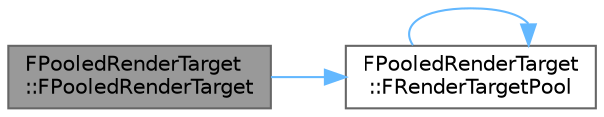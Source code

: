 digraph "FPooledRenderTarget::FPooledRenderTarget"
{
 // INTERACTIVE_SVG=YES
 // LATEX_PDF_SIZE
  bgcolor="transparent";
  edge [fontname=Helvetica,fontsize=10,labelfontname=Helvetica,labelfontsize=10];
  node [fontname=Helvetica,fontsize=10,shape=box,height=0.2,width=0.4];
  rankdir="LR";
  Node1 [id="Node000001",label="FPooledRenderTarget\l::FPooledRenderTarget",height=0.2,width=0.4,color="gray40", fillcolor="grey60", style="filled", fontcolor="black",tooltip=" "];
  Node1 -> Node2 [id="edge1_Node000001_Node000002",color="steelblue1",style="solid",tooltip=" "];
  Node2 [id="Node000002",label="FPooledRenderTarget\l::FRenderTargetPool",height=0.2,width=0.4,color="grey40", fillcolor="white", style="filled",URL="$df/daa/structFPooledRenderTarget.html#aa9753d513c68365bcd049f08000ed62e",tooltip=" "];
  Node2 -> Node2 [id="edge2_Node000002_Node000002",color="steelblue1",style="solid",tooltip=" "];
}
